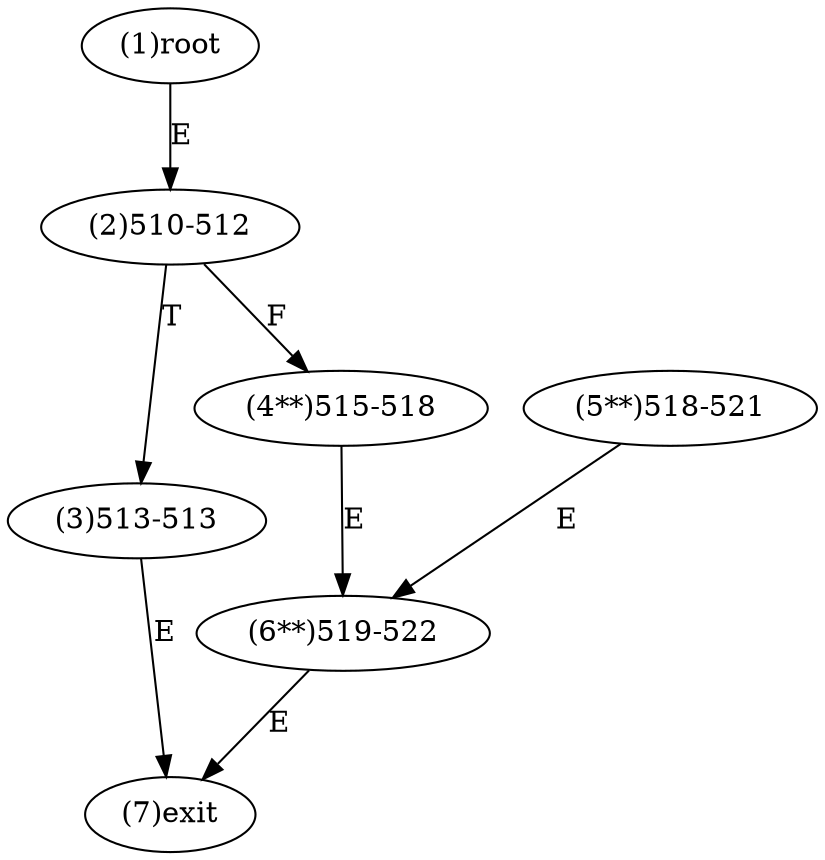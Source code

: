digraph "" { 
1[ label="(1)root"];
2[ label="(2)510-512"];
3[ label="(3)513-513"];
4[ label="(4**)515-518"];
5[ label="(5**)518-521"];
6[ label="(6**)519-522"];
7[ label="(7)exit"];
1->2[ label="E"];
2->4[ label="F"];
2->3[ label="T"];
3->7[ label="E"];
4->6[ label="E"];
5->6[ label="E"];
6->7[ label="E"];
}